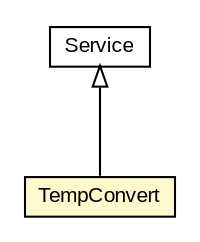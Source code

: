 #!/usr/local/bin/dot
#
# Class diagram 
# Generated by UMLGraph version R5_6-24-gf6e263 (http://www.umlgraph.org/)
#

digraph G {
	edge [fontname="arial",fontsize=10,labelfontname="arial",labelfontsize=10];
	node [fontname="arial",fontsize=10,shape=plaintext];
	nodesep=0.25;
	ranksep=0.5;
	// com.w3schools.webservices.TempConvert
	c802 [label=<<table title="com.w3schools.webservices.TempConvert" border="0" cellborder="1" cellspacing="0" cellpadding="2" port="p" bgcolor="lemonChiffon" href="./TempConvert.html">
		<tr><td><table border="0" cellspacing="0" cellpadding="1">
<tr><td align="center" balign="center"> TempConvert </td></tr>
		</table></td></tr>
		</table>>, URL="./TempConvert.html", fontname="arial", fontcolor="black", fontsize=10.0];
	//com.w3schools.webservices.TempConvert extends javax.xml.ws.Service
	c827:p -> c802:p [dir=back,arrowtail=empty];
	// javax.xml.ws.Service
	c827 [label=<<table title="javax.xml.ws.Service" border="0" cellborder="1" cellspacing="0" cellpadding="2" port="p" href="http://java.sun.com/j2se/1.4.2/docs/api/javax/xml/ws/Service.html">
		<tr><td><table border="0" cellspacing="0" cellpadding="1">
<tr><td align="center" balign="center"> Service </td></tr>
		</table></td></tr>
		</table>>, URL="http://java.sun.com/j2se/1.4.2/docs/api/javax/xml/ws/Service.html", fontname="arial", fontcolor="black", fontsize=10.0];
}

